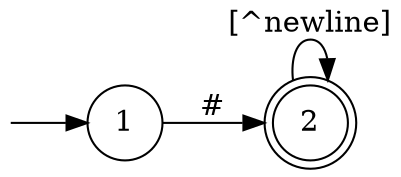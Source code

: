 digraph G {
    rankdir = LR
    node[shape=circle]
    0[label="",color=transparent, width=0]
    2[shape=doublecircle]
    0->1
    1->2[label="#"]
    2->2[label="[^newline]"]
}